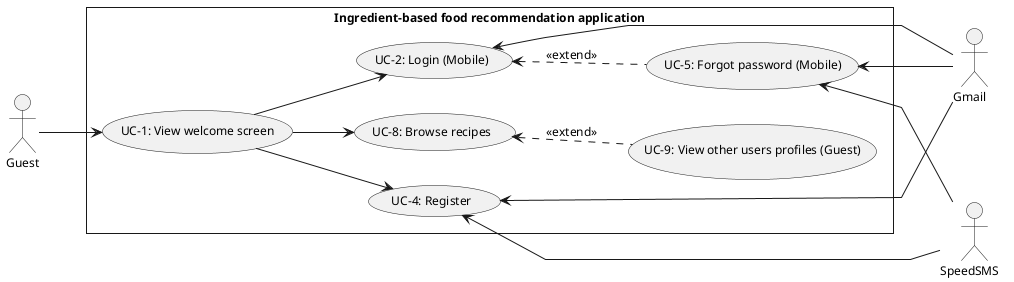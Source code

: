 @startuml GuestUsecase
skinparam style strictuml
skinparam monochrome true
skinparam linetype polyline
skinparam defaultFontSize 12
left to right direction
actor "Guest" as guest
actor "Gmail   " as gmail
actor "SpeedSMS   "as SpeedSMS

rectangle Ingredient-based<U+0020>food<U+0020>recommendation<U+0020>application {
    usecase "UC-1: View welcome screen" as ucViewWelcome
    usecase "UC-2: Login (Mobile)" as ucLogin
    usecase "UC-4: Register" as ucRegister
    usecase "UC-5: Forgot password (Mobile)" as ucForgotPassword
    usecase "UC-8: Browse recipes" as ucBrowseRecipes
    usecase "UC-9: View other users profiles (Guest)" as ucViewUSProfile
}

guest --> ucViewWelcome
    ucViewWelcome --> ucLogin
        ucLogin <.. ucForgotPassword : <<extend>>
    ucViewWelcome --> ucRegister
    ucViewWelcome --> ucBrowseRecipes
        ucBrowseRecipes <.. ucViewUSProfile : <<extend>>

gmail -up-> ucLogin
SpeedSMS -up-> ucForgotPassword
gmail -up-> ucForgotPassword
SpeedSMS -up-> ucRegister
gmail -up-> ucRegister
@enduml
